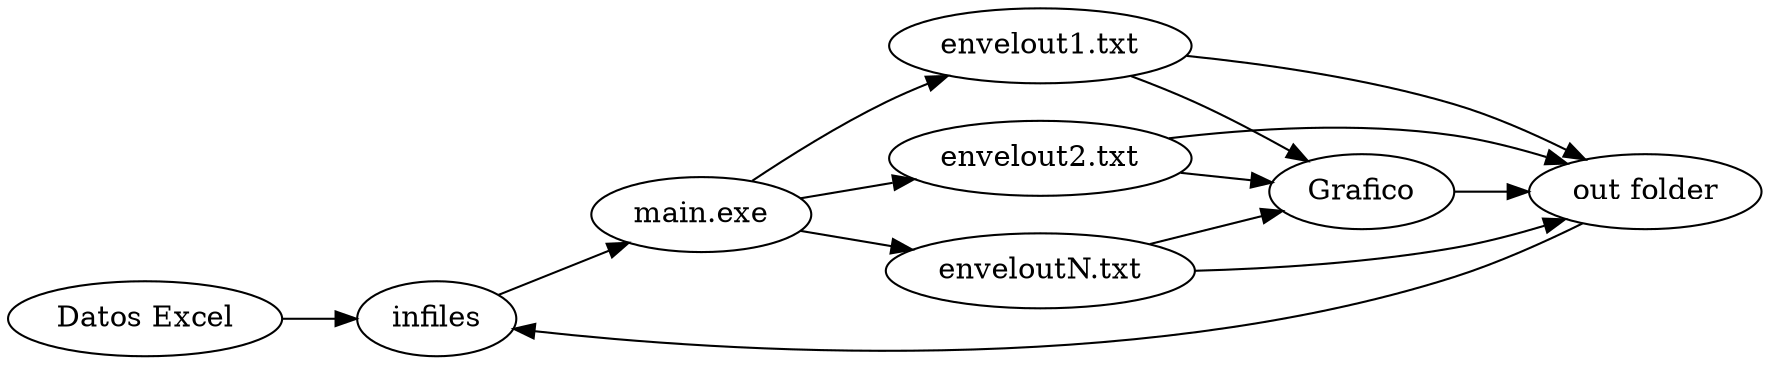 digraph script{rankdir=LR;
    "Datos Excel" -> "infiles";
    "infiles" -> "main.exe";
    "main.exe" -> {"envelout1.txt" , "envelout2.txt", "enveloutN.txt"};
    {"envelout1.txt" , "envelout2.txt", "enveloutN.txt"} -> "Grafico";
    {"envelout1.txt" , "envelout2.txt", "enveloutN.txt", "Grafico"} -> "out folder";
    "out folder" -> "infiles";
}
